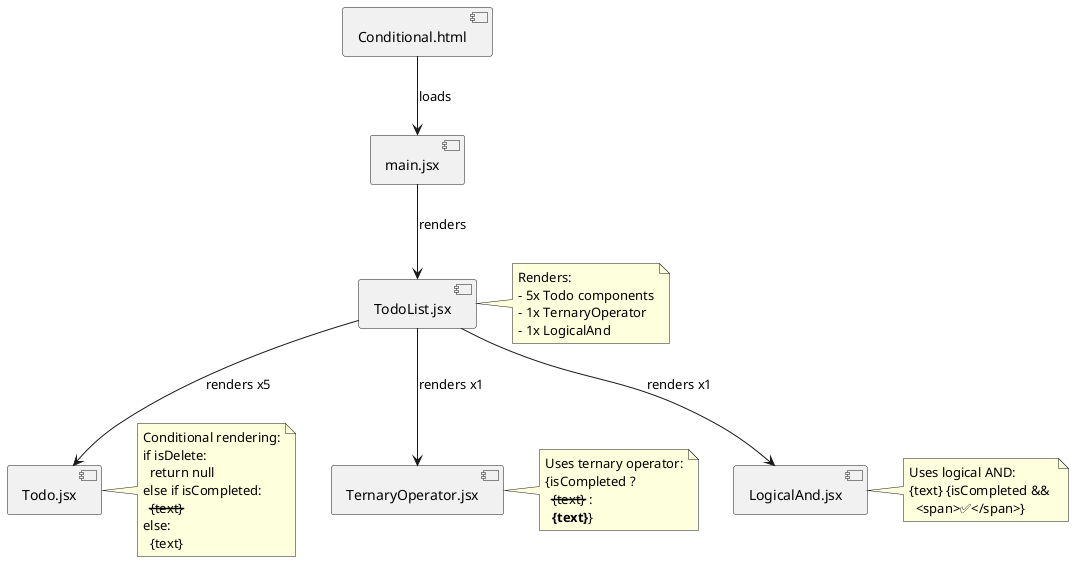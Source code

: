 @startuml ConditionalRendering

component [Conditional.html] as html
component [main.jsx] as main
component [TodoList.jsx] as todoList
component [Todo.jsx] as todo
component [TernaryOperator.jsx] as ternary
component [LogicalAnd.jsx] as logical

html --> main : loads
main --> todoList : renders

todoList --> todo : renders x5
todoList --> ternary : renders x1
todoList --> logical : renders x1

note right of todoList
  Renders:
  - 5x Todo components
  - 1x TernaryOperator
  - 1x LogicalAnd
end note

note right of todo
  Conditional rendering:
  if isDelete:
    return null
  else if isCompleted:
    <del>{text}</del>
  else:
    {text}
end note

note right of ternary
  Uses ternary operator:
  {isCompleted ? 
    <del>{text}</del> : 
    <b>{text}</b>}
end note

note right of logical
  Uses logical AND:
  {text} {isCompleted && 
    <span>✅</span>}
end note

@enduml